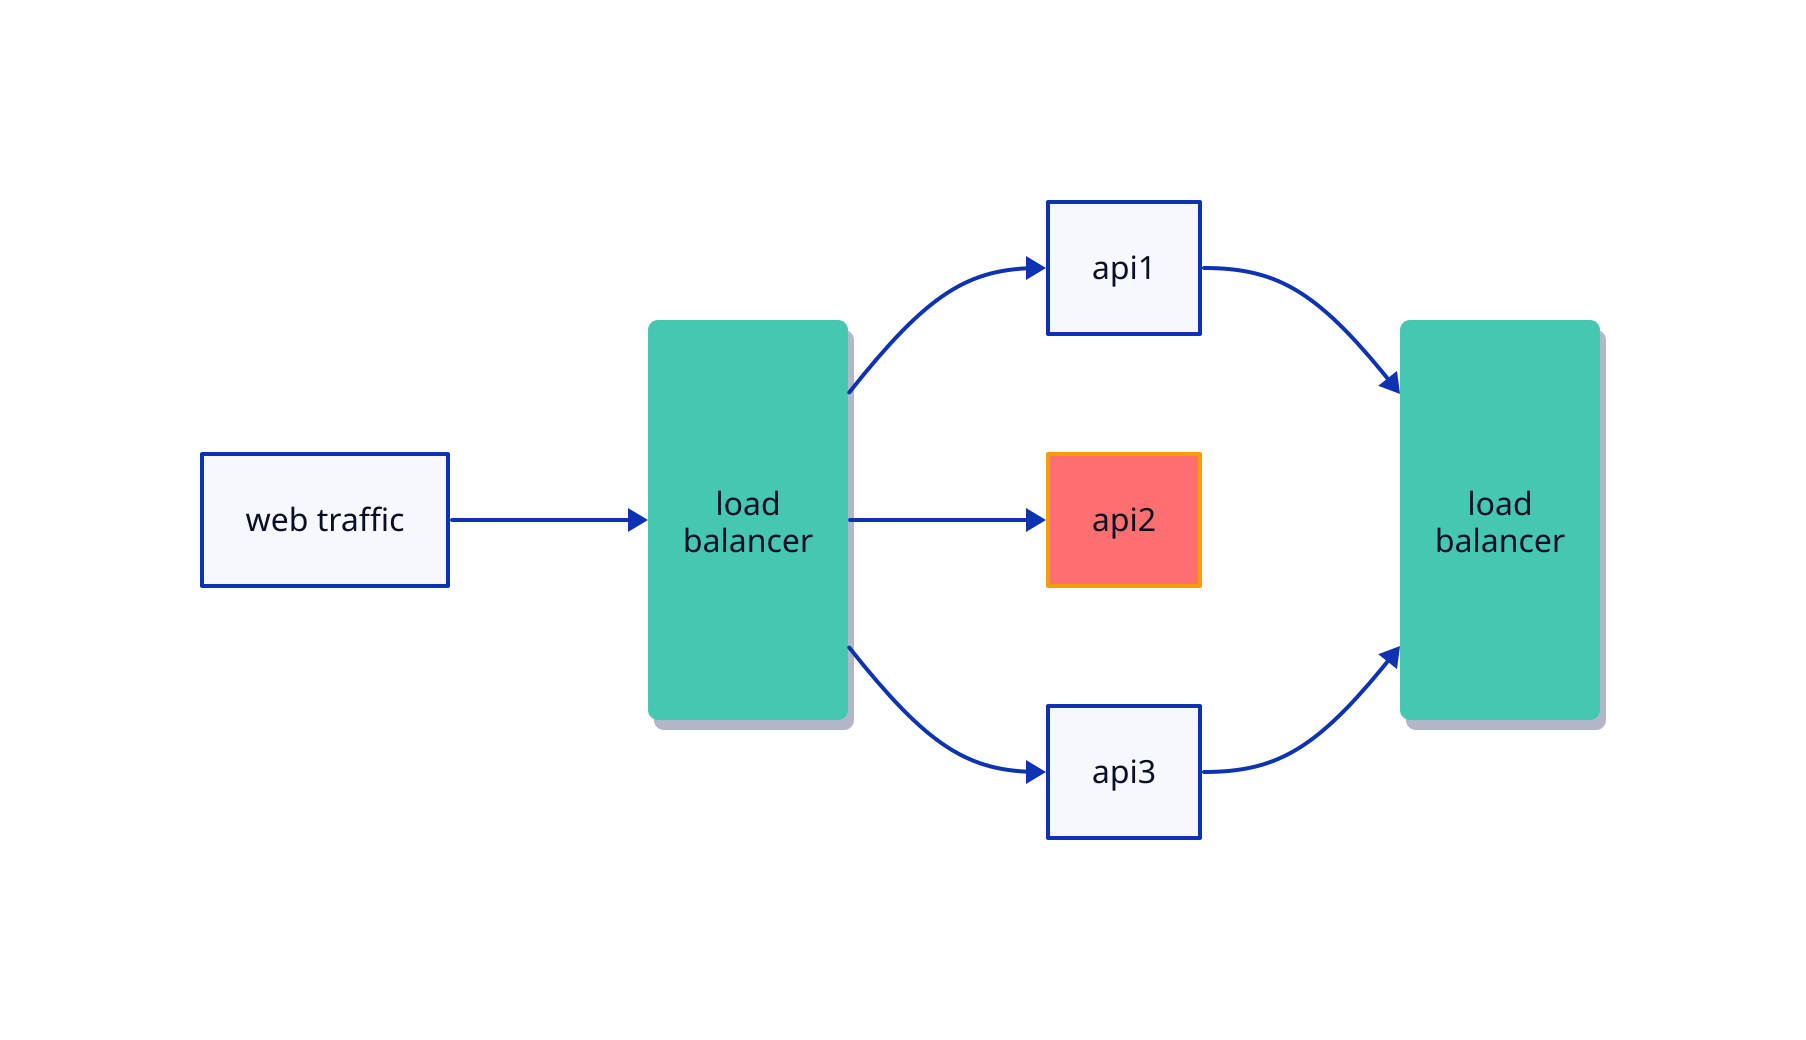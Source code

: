 direction: right

classes: {
  load balancer: {
    label: load\nbalancer
    width: 100
    height: 200
    style: {
      stroke-width: 0
      fill: "#44C7B1"
      shadow: true
      border-radius: 5
    }
  }
  unhealthy: {
    style: {
      fill: "#FE7070"
      stroke: "#F69E03"
    }
  }
}

web traffic -> web lb
web lb.class: load balancer

web lb -> api1
web lb -> api2
web lb -> api3

api2.class: unhealthy

api1 -> cache lb
api3 -> cache lb

cache lb.class: load balancer
